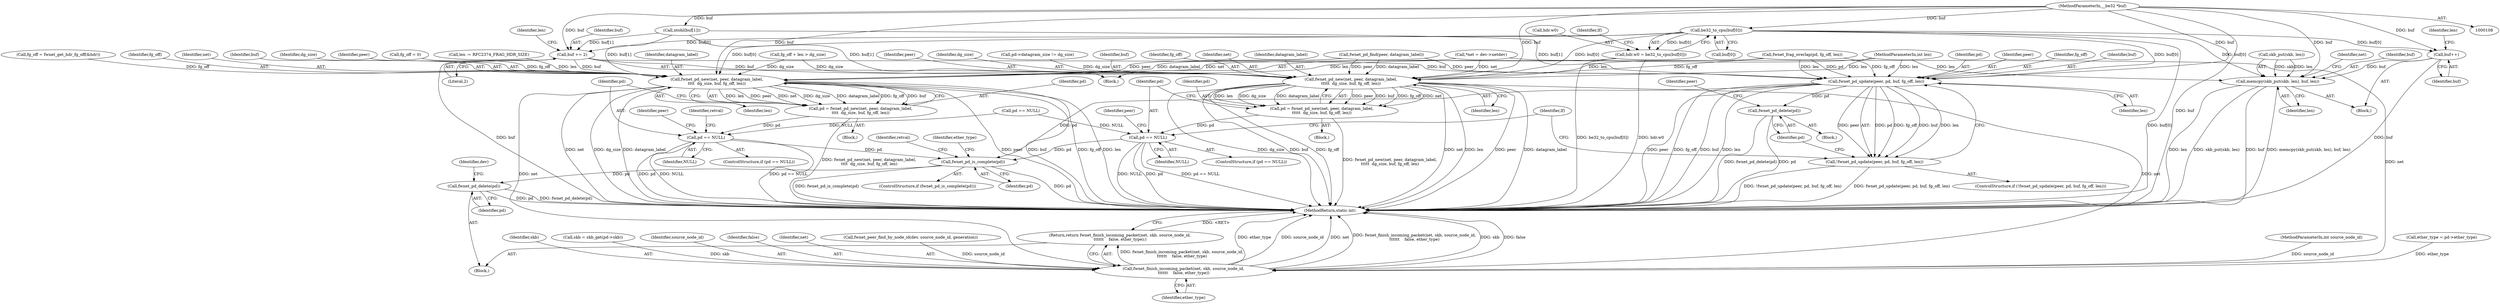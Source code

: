 digraph "0_linux_667121ace9dbafb368618dbabcf07901c962ddac@array" {
"1000143" [label="(Call,be32_to_cpu(buf[0]))"];
"1000110" [label="(MethodParameterIn,__be32 *buf)"];
"1000139" [label="(Call,hdr.w0 = be32_to_cpu(buf[0]))"];
"1000162" [label="(Call,buf++)"];
"1000192" [label="(Call,memcpy(skb_put(skb, len), buf, len))"];
"1000219" [label="(Call,buf += 2)"];
"1000310" [label="(Call,fwnet_pd_new(net, peer, datagram_label,\n\t\t\t\t  dg_size, buf, fg_off, len))"];
"1000308" [label="(Call,pd = fwnet_pd_new(net, peer, datagram_label,\n\t\t\t\t  dg_size, buf, fg_off, len))"];
"1000319" [label="(Call,pd == NULL)"];
"1000404" [label="(Call,fwnet_pd_is_complete(pd))"];
"1000422" [label="(Call,fwnet_pd_delete(pd))"];
"1000431" [label="(Call,fwnet_finish_incoming_packet(net, skb, source_node_id,\n\t\t\t\t\t\t    false, ether_type))"];
"1000430" [label="(Return,return fwnet_finish_incoming_packet(net, skb, source_node_id,\n\t\t\t\t\t\t    false, ether_type);)"];
"1000350" [label="(Call,fwnet_pd_new(net, peer, datagram_label,\n\t\t\t\t\t  dg_size, buf, fg_off, len))"];
"1000348" [label="(Call,pd = fwnet_pd_new(net, peer, datagram_label,\n\t\t\t\t\t  dg_size, buf, fg_off, len))"];
"1000359" [label="(Call,pd == NULL)"];
"1000376" [label="(Call,fwnet_pd_update(peer, pd, buf, fg_off, len))"];
"1000375" [label="(Call,!fwnet_pd_update(peer, pd, buf, fg_off, len))"];
"1000383" [label="(Call,fwnet_pd_delete(pd))"];
"1000219" [label="(Call,buf += 2)"];
"1000293" [label="(Call,pd == NULL)"];
"1000321" [label="(Identifier,NULL)"];
"1000221" [label="(Literal,2)"];
"1000162" [label="(Call,buf++)"];
"1000382" [label="(Block,)"];
"1000438" [label="(Identifier,retval)"];
"1000377" [label="(Identifier,peer)"];
"1000112" [label="(MethodParameterIn,int source_node_id)"];
"1000383" [label="(Call,fwnet_pd_delete(pd))"];
"1000380" [label="(Identifier,fg_off)"];
"1000356" [label="(Identifier,fg_off)"];
"1000192" [label="(Call,memcpy(skb_put(skb, len), buf, len))"];
"1000408" [label="(Identifier,ether_type)"];
"1000115" [label="(Block,)"];
"1000374" [label="(ControlStructure,if (!fwnet_pd_update(peer, pd, buf, fg_off, len)))"];
"1000379" [label="(Identifier,buf)"];
"1000313" [label="(Identifier,datagram_label)"];
"1000311" [label="(Identifier,net)"];
"1000118" [label="(Call,*net = dev->netdev)"];
"1000351" [label="(Identifier,net)"];
"1000407" [label="(Call,ether_type = pd->ether_type)"];
"1000165" [label="(Identifier,len)"];
"1000296" [label="(Block,)"];
"1000353" [label="(Identifier,datagram_label)"];
"1000308" [label="(Call,pd = fwnet_pd_new(net, peer, datagram_label,\n\t\t\t\t  dg_size, buf, fg_off, len))"];
"1000320" [label="(Identifier,pd)"];
"1000197" [label="(Identifier,len)"];
"1000315" [label="(Identifier,buf)"];
"1000259" [label="(Call,fg_off + len > dg_size)"];
"1000111" [label="(MethodParameterIn,int len)"];
"1000220" [label="(Identifier,buf)"];
"1000330" [label="(Identifier,peer)"];
"1000140" [label="(Call,hdr.w0)"];
"1000148" [label="(Identifier,lf)"];
"1000406" [label="(Block,)"];
"1000403" [label="(ControlStructure,if (fwnet_pd_is_complete(pd)))"];
"1000349" [label="(Identifier,pd)"];
"1000348" [label="(Call,pd = fwnet_pd_new(net, peer, datagram_label,\n\t\t\t\t\t  dg_size, buf, fg_off, len))"];
"1000405" [label="(Identifier,pd)"];
"1000200" [label="(Identifier,net)"];
"1000361" [label="(Identifier,NULL)"];
"1000433" [label="(Identifier,skb)"];
"1000336" [label="(Call,fwnet_frag_overlap(pd, fg_off, len))"];
"1000143" [label="(Call,be32_to_cpu(buf[0]))"];
"1000431" [label="(Call,fwnet_finish_incoming_packet(net, skb, source_node_id,\n\t\t\t\t\t\t    false, ether_type))"];
"1000352" [label="(Identifier,peer)"];
"1000340" [label="(Call,pd->datagram_size != dg_size)"];
"1000365" [label="(Identifier,peer)"];
"1000156" [label="(Block,)"];
"1000384" [label="(Identifier,pd)"];
"1000359" [label="(Call,pd == NULL)"];
"1000110" [label="(MethodParameterIn,__be32 *buf)"];
"1000354" [label="(Identifier,dg_size)"];
"1000416" [label="(Call,skb = skb_get(pd->skb))"];
"1000309" [label="(Identifier,pd)"];
"1000324" [label="(Identifier,retval)"];
"1000449" [label="(MethodReturn,static int)"];
"1000318" [label="(ControlStructure,if (pd == NULL))"];
"1000375" [label="(Call,!fwnet_pd_update(peer, pd, buf, fg_off, len))"];
"1000196" [label="(Identifier,buf)"];
"1000243" [label="(Call,fg_off = fwnet_get_hdr_fg_off(&hdr))"];
"1000436" [label="(Identifier,ether_type)"];
"1000404" [label="(Call,fwnet_pd_is_complete(pd))"];
"1000422" [label="(Call,fwnet_pd_delete(pd))"];
"1000316" [label="(Identifier,fg_off)"];
"1000215" [label="(Call,ntohl(buf[1]))"];
"1000223" [label="(Identifier,len)"];
"1000317" [label="(Identifier,len)"];
"1000357" [label="(Identifier,len)"];
"1000355" [label="(Identifier,buf)"];
"1000312" [label="(Identifier,peer)"];
"1000193" [label="(Call,skb_put(skb, len))"];
"1000222" [label="(Call,len -= RFC2374_FRAG_HDR_SIZE)"];
"1000360" [label="(Identifier,pd)"];
"1000235" [label="(Call,fg_off = 0)"];
"1000434" [label="(Identifier,source_node_id)"];
"1000319" [label="(Call,pd == NULL)"];
"1000387" [label="(Identifier,peer)"];
"1000144" [label="(Call,buf[0])"];
"1000435" [label="(Identifier,false)"];
"1000396" [label="(Identifier,lf)"];
"1000163" [label="(Identifier,buf)"];
"1000381" [label="(Identifier,len)"];
"1000430" [label="(Return,return fwnet_finish_incoming_packet(net, skb, source_node_id,\n\t\t\t\t\t\t    false, ether_type);)"];
"1000289" [label="(Call,fwnet_pd_find(peer, datagram_label))"];
"1000432" [label="(Identifier,net)"];
"1000139" [label="(Call,hdr.w0 = be32_to_cpu(buf[0]))"];
"1000310" [label="(Call,fwnet_pd_new(net, peer, datagram_label,\n\t\t\t\t  dg_size, buf, fg_off, len))"];
"1000376" [label="(Call,fwnet_pd_update(peer, pd, buf, fg_off, len))"];
"1000314" [label="(Identifier,dg_size)"];
"1000350" [label="(Call,fwnet_pd_new(net, peer, datagram_label,\n\t\t\t\t\t  dg_size, buf, fg_off, len))"];
"1000427" [label="(Identifier,dev)"];
"1000274" [label="(Call,fwnet_peer_find_by_node_id(dev, source_node_id, generation))"];
"1000378" [label="(Identifier,pd)"];
"1000423" [label="(Identifier,pd)"];
"1000358" [label="(ControlStructure,if (pd == NULL))"];
"1000345" [label="(Block,)"];
"1000143" -> "1000139"  [label="AST: "];
"1000143" -> "1000144"  [label="CFG: "];
"1000144" -> "1000143"  [label="AST: "];
"1000139" -> "1000143"  [label="CFG: "];
"1000143" -> "1000449"  [label="DDG: buf[0]"];
"1000143" -> "1000139"  [label="DDG: buf[0]"];
"1000110" -> "1000143"  [label="DDG: buf"];
"1000143" -> "1000162"  [label="DDG: buf[0]"];
"1000143" -> "1000192"  [label="DDG: buf[0]"];
"1000143" -> "1000219"  [label="DDG: buf[0]"];
"1000143" -> "1000310"  [label="DDG: buf[0]"];
"1000143" -> "1000350"  [label="DDG: buf[0]"];
"1000143" -> "1000376"  [label="DDG: buf[0]"];
"1000110" -> "1000108"  [label="AST: "];
"1000110" -> "1000449"  [label="DDG: buf"];
"1000110" -> "1000162"  [label="DDG: buf"];
"1000110" -> "1000192"  [label="DDG: buf"];
"1000110" -> "1000215"  [label="DDG: buf"];
"1000110" -> "1000219"  [label="DDG: buf"];
"1000110" -> "1000310"  [label="DDG: buf"];
"1000110" -> "1000350"  [label="DDG: buf"];
"1000110" -> "1000376"  [label="DDG: buf"];
"1000139" -> "1000115"  [label="AST: "];
"1000140" -> "1000139"  [label="AST: "];
"1000148" -> "1000139"  [label="CFG: "];
"1000139" -> "1000449"  [label="DDG: hdr.w0"];
"1000139" -> "1000449"  [label="DDG: be32_to_cpu(buf[0])"];
"1000162" -> "1000156"  [label="AST: "];
"1000162" -> "1000163"  [label="CFG: "];
"1000163" -> "1000162"  [label="AST: "];
"1000165" -> "1000162"  [label="CFG: "];
"1000162" -> "1000449"  [label="DDG: buf"];
"1000162" -> "1000192"  [label="DDG: buf"];
"1000192" -> "1000156"  [label="AST: "];
"1000192" -> "1000197"  [label="CFG: "];
"1000193" -> "1000192"  [label="AST: "];
"1000196" -> "1000192"  [label="AST: "];
"1000197" -> "1000192"  [label="AST: "];
"1000200" -> "1000192"  [label="CFG: "];
"1000192" -> "1000449"  [label="DDG: len"];
"1000192" -> "1000449"  [label="DDG: skb_put(skb, len)"];
"1000192" -> "1000449"  [label="DDG: buf"];
"1000192" -> "1000449"  [label="DDG: memcpy(skb_put(skb, len), buf, len)"];
"1000193" -> "1000192"  [label="DDG: skb"];
"1000193" -> "1000192"  [label="DDG: len"];
"1000111" -> "1000192"  [label="DDG: len"];
"1000219" -> "1000115"  [label="AST: "];
"1000219" -> "1000221"  [label="CFG: "];
"1000220" -> "1000219"  [label="AST: "];
"1000221" -> "1000219"  [label="AST: "];
"1000223" -> "1000219"  [label="CFG: "];
"1000219" -> "1000449"  [label="DDG: buf"];
"1000215" -> "1000219"  [label="DDG: buf[1]"];
"1000219" -> "1000310"  [label="DDG: buf"];
"1000219" -> "1000350"  [label="DDG: buf"];
"1000219" -> "1000376"  [label="DDG: buf"];
"1000310" -> "1000308"  [label="AST: "];
"1000310" -> "1000317"  [label="CFG: "];
"1000311" -> "1000310"  [label="AST: "];
"1000312" -> "1000310"  [label="AST: "];
"1000313" -> "1000310"  [label="AST: "];
"1000314" -> "1000310"  [label="AST: "];
"1000315" -> "1000310"  [label="AST: "];
"1000316" -> "1000310"  [label="AST: "];
"1000317" -> "1000310"  [label="AST: "];
"1000308" -> "1000310"  [label="CFG: "];
"1000310" -> "1000449"  [label="DDG: peer"];
"1000310" -> "1000449"  [label="DDG: buf"];
"1000310" -> "1000449"  [label="DDG: fg_off"];
"1000310" -> "1000449"  [label="DDG: datagram_label"];
"1000310" -> "1000449"  [label="DDG: net"];
"1000310" -> "1000449"  [label="DDG: dg_size"];
"1000310" -> "1000449"  [label="DDG: len"];
"1000310" -> "1000308"  [label="DDG: len"];
"1000310" -> "1000308"  [label="DDG: peer"];
"1000310" -> "1000308"  [label="DDG: net"];
"1000310" -> "1000308"  [label="DDG: dg_size"];
"1000310" -> "1000308"  [label="DDG: datagram_label"];
"1000310" -> "1000308"  [label="DDG: fg_off"];
"1000310" -> "1000308"  [label="DDG: buf"];
"1000118" -> "1000310"  [label="DDG: net"];
"1000289" -> "1000310"  [label="DDG: peer"];
"1000289" -> "1000310"  [label="DDG: datagram_label"];
"1000259" -> "1000310"  [label="DDG: dg_size"];
"1000215" -> "1000310"  [label="DDG: buf[1]"];
"1000235" -> "1000310"  [label="DDG: fg_off"];
"1000243" -> "1000310"  [label="DDG: fg_off"];
"1000111" -> "1000310"  [label="DDG: len"];
"1000222" -> "1000310"  [label="DDG: len"];
"1000310" -> "1000431"  [label="DDG: net"];
"1000308" -> "1000296"  [label="AST: "];
"1000309" -> "1000308"  [label="AST: "];
"1000320" -> "1000308"  [label="CFG: "];
"1000308" -> "1000449"  [label="DDG: fwnet_pd_new(net, peer, datagram_label,\n\t\t\t\t  dg_size, buf, fg_off, len)"];
"1000308" -> "1000319"  [label="DDG: pd"];
"1000319" -> "1000318"  [label="AST: "];
"1000319" -> "1000321"  [label="CFG: "];
"1000320" -> "1000319"  [label="AST: "];
"1000321" -> "1000319"  [label="AST: "];
"1000324" -> "1000319"  [label="CFG: "];
"1000330" -> "1000319"  [label="CFG: "];
"1000319" -> "1000449"  [label="DDG: pd == NULL"];
"1000319" -> "1000449"  [label="DDG: NULL"];
"1000319" -> "1000449"  [label="DDG: pd"];
"1000293" -> "1000319"  [label="DDG: NULL"];
"1000319" -> "1000404"  [label="DDG: pd"];
"1000404" -> "1000403"  [label="AST: "];
"1000404" -> "1000405"  [label="CFG: "];
"1000405" -> "1000404"  [label="AST: "];
"1000408" -> "1000404"  [label="CFG: "];
"1000438" -> "1000404"  [label="CFG: "];
"1000404" -> "1000449"  [label="DDG: pd"];
"1000404" -> "1000449"  [label="DDG: fwnet_pd_is_complete(pd)"];
"1000359" -> "1000404"  [label="DDG: pd"];
"1000376" -> "1000404"  [label="DDG: pd"];
"1000404" -> "1000422"  [label="DDG: pd"];
"1000422" -> "1000406"  [label="AST: "];
"1000422" -> "1000423"  [label="CFG: "];
"1000423" -> "1000422"  [label="AST: "];
"1000427" -> "1000422"  [label="CFG: "];
"1000422" -> "1000449"  [label="DDG: pd"];
"1000422" -> "1000449"  [label="DDG: fwnet_pd_delete(pd)"];
"1000431" -> "1000430"  [label="AST: "];
"1000431" -> "1000436"  [label="CFG: "];
"1000432" -> "1000431"  [label="AST: "];
"1000433" -> "1000431"  [label="AST: "];
"1000434" -> "1000431"  [label="AST: "];
"1000435" -> "1000431"  [label="AST: "];
"1000436" -> "1000431"  [label="AST: "];
"1000430" -> "1000431"  [label="CFG: "];
"1000431" -> "1000449"  [label="DDG: ether_type"];
"1000431" -> "1000449"  [label="DDG: source_node_id"];
"1000431" -> "1000449"  [label="DDG: net"];
"1000431" -> "1000449"  [label="DDG: fwnet_finish_incoming_packet(net, skb, source_node_id,\n\t\t\t\t\t\t    false, ether_type)"];
"1000431" -> "1000449"  [label="DDG: skb"];
"1000431" -> "1000449"  [label="DDG: false"];
"1000431" -> "1000430"  [label="DDG: fwnet_finish_incoming_packet(net, skb, source_node_id,\n\t\t\t\t\t\t    false, ether_type)"];
"1000350" -> "1000431"  [label="DDG: net"];
"1000118" -> "1000431"  [label="DDG: net"];
"1000416" -> "1000431"  [label="DDG: skb"];
"1000274" -> "1000431"  [label="DDG: source_node_id"];
"1000112" -> "1000431"  [label="DDG: source_node_id"];
"1000407" -> "1000431"  [label="DDG: ether_type"];
"1000430" -> "1000406"  [label="AST: "];
"1000449" -> "1000430"  [label="CFG: "];
"1000430" -> "1000449"  [label="DDG: <RET>"];
"1000350" -> "1000348"  [label="AST: "];
"1000350" -> "1000357"  [label="CFG: "];
"1000351" -> "1000350"  [label="AST: "];
"1000352" -> "1000350"  [label="AST: "];
"1000353" -> "1000350"  [label="AST: "];
"1000354" -> "1000350"  [label="AST: "];
"1000355" -> "1000350"  [label="AST: "];
"1000356" -> "1000350"  [label="AST: "];
"1000357" -> "1000350"  [label="AST: "];
"1000348" -> "1000350"  [label="CFG: "];
"1000350" -> "1000449"  [label="DDG: fg_off"];
"1000350" -> "1000449"  [label="DDG: net"];
"1000350" -> "1000449"  [label="DDG: len"];
"1000350" -> "1000449"  [label="DDG: datagram_label"];
"1000350" -> "1000449"  [label="DDG: peer"];
"1000350" -> "1000449"  [label="DDG: dg_size"];
"1000350" -> "1000449"  [label="DDG: buf"];
"1000350" -> "1000348"  [label="DDG: peer"];
"1000350" -> "1000348"  [label="DDG: buf"];
"1000350" -> "1000348"  [label="DDG: fg_off"];
"1000350" -> "1000348"  [label="DDG: net"];
"1000350" -> "1000348"  [label="DDG: len"];
"1000350" -> "1000348"  [label="DDG: dg_size"];
"1000350" -> "1000348"  [label="DDG: datagram_label"];
"1000118" -> "1000350"  [label="DDG: net"];
"1000289" -> "1000350"  [label="DDG: peer"];
"1000289" -> "1000350"  [label="DDG: datagram_label"];
"1000340" -> "1000350"  [label="DDG: dg_size"];
"1000259" -> "1000350"  [label="DDG: dg_size"];
"1000215" -> "1000350"  [label="DDG: buf[1]"];
"1000336" -> "1000350"  [label="DDG: fg_off"];
"1000336" -> "1000350"  [label="DDG: len"];
"1000111" -> "1000350"  [label="DDG: len"];
"1000348" -> "1000345"  [label="AST: "];
"1000349" -> "1000348"  [label="AST: "];
"1000360" -> "1000348"  [label="CFG: "];
"1000348" -> "1000449"  [label="DDG: fwnet_pd_new(net, peer, datagram_label,\n\t\t\t\t\t  dg_size, buf, fg_off, len)"];
"1000348" -> "1000359"  [label="DDG: pd"];
"1000359" -> "1000358"  [label="AST: "];
"1000359" -> "1000361"  [label="CFG: "];
"1000360" -> "1000359"  [label="AST: "];
"1000361" -> "1000359"  [label="AST: "];
"1000365" -> "1000359"  [label="CFG: "];
"1000396" -> "1000359"  [label="CFG: "];
"1000359" -> "1000449"  [label="DDG: NULL"];
"1000359" -> "1000449"  [label="DDG: pd"];
"1000359" -> "1000449"  [label="DDG: pd == NULL"];
"1000293" -> "1000359"  [label="DDG: NULL"];
"1000376" -> "1000375"  [label="AST: "];
"1000376" -> "1000381"  [label="CFG: "];
"1000377" -> "1000376"  [label="AST: "];
"1000378" -> "1000376"  [label="AST: "];
"1000379" -> "1000376"  [label="AST: "];
"1000380" -> "1000376"  [label="AST: "];
"1000381" -> "1000376"  [label="AST: "];
"1000375" -> "1000376"  [label="CFG: "];
"1000376" -> "1000449"  [label="DDG: peer"];
"1000376" -> "1000449"  [label="DDG: fg_off"];
"1000376" -> "1000449"  [label="DDG: buf"];
"1000376" -> "1000449"  [label="DDG: len"];
"1000376" -> "1000375"  [label="DDG: pd"];
"1000376" -> "1000375"  [label="DDG: fg_off"];
"1000376" -> "1000375"  [label="DDG: buf"];
"1000376" -> "1000375"  [label="DDG: peer"];
"1000376" -> "1000375"  [label="DDG: len"];
"1000289" -> "1000376"  [label="DDG: peer"];
"1000336" -> "1000376"  [label="DDG: pd"];
"1000336" -> "1000376"  [label="DDG: fg_off"];
"1000336" -> "1000376"  [label="DDG: len"];
"1000215" -> "1000376"  [label="DDG: buf[1]"];
"1000111" -> "1000376"  [label="DDG: len"];
"1000376" -> "1000383"  [label="DDG: pd"];
"1000375" -> "1000374"  [label="AST: "];
"1000384" -> "1000375"  [label="CFG: "];
"1000396" -> "1000375"  [label="CFG: "];
"1000375" -> "1000449"  [label="DDG: fwnet_pd_update(peer, pd, buf, fg_off, len)"];
"1000375" -> "1000449"  [label="DDG: !fwnet_pd_update(peer, pd, buf, fg_off, len)"];
"1000383" -> "1000382"  [label="AST: "];
"1000383" -> "1000384"  [label="CFG: "];
"1000384" -> "1000383"  [label="AST: "];
"1000387" -> "1000383"  [label="CFG: "];
"1000383" -> "1000449"  [label="DDG: fwnet_pd_delete(pd)"];
"1000383" -> "1000449"  [label="DDG: pd"];
}
